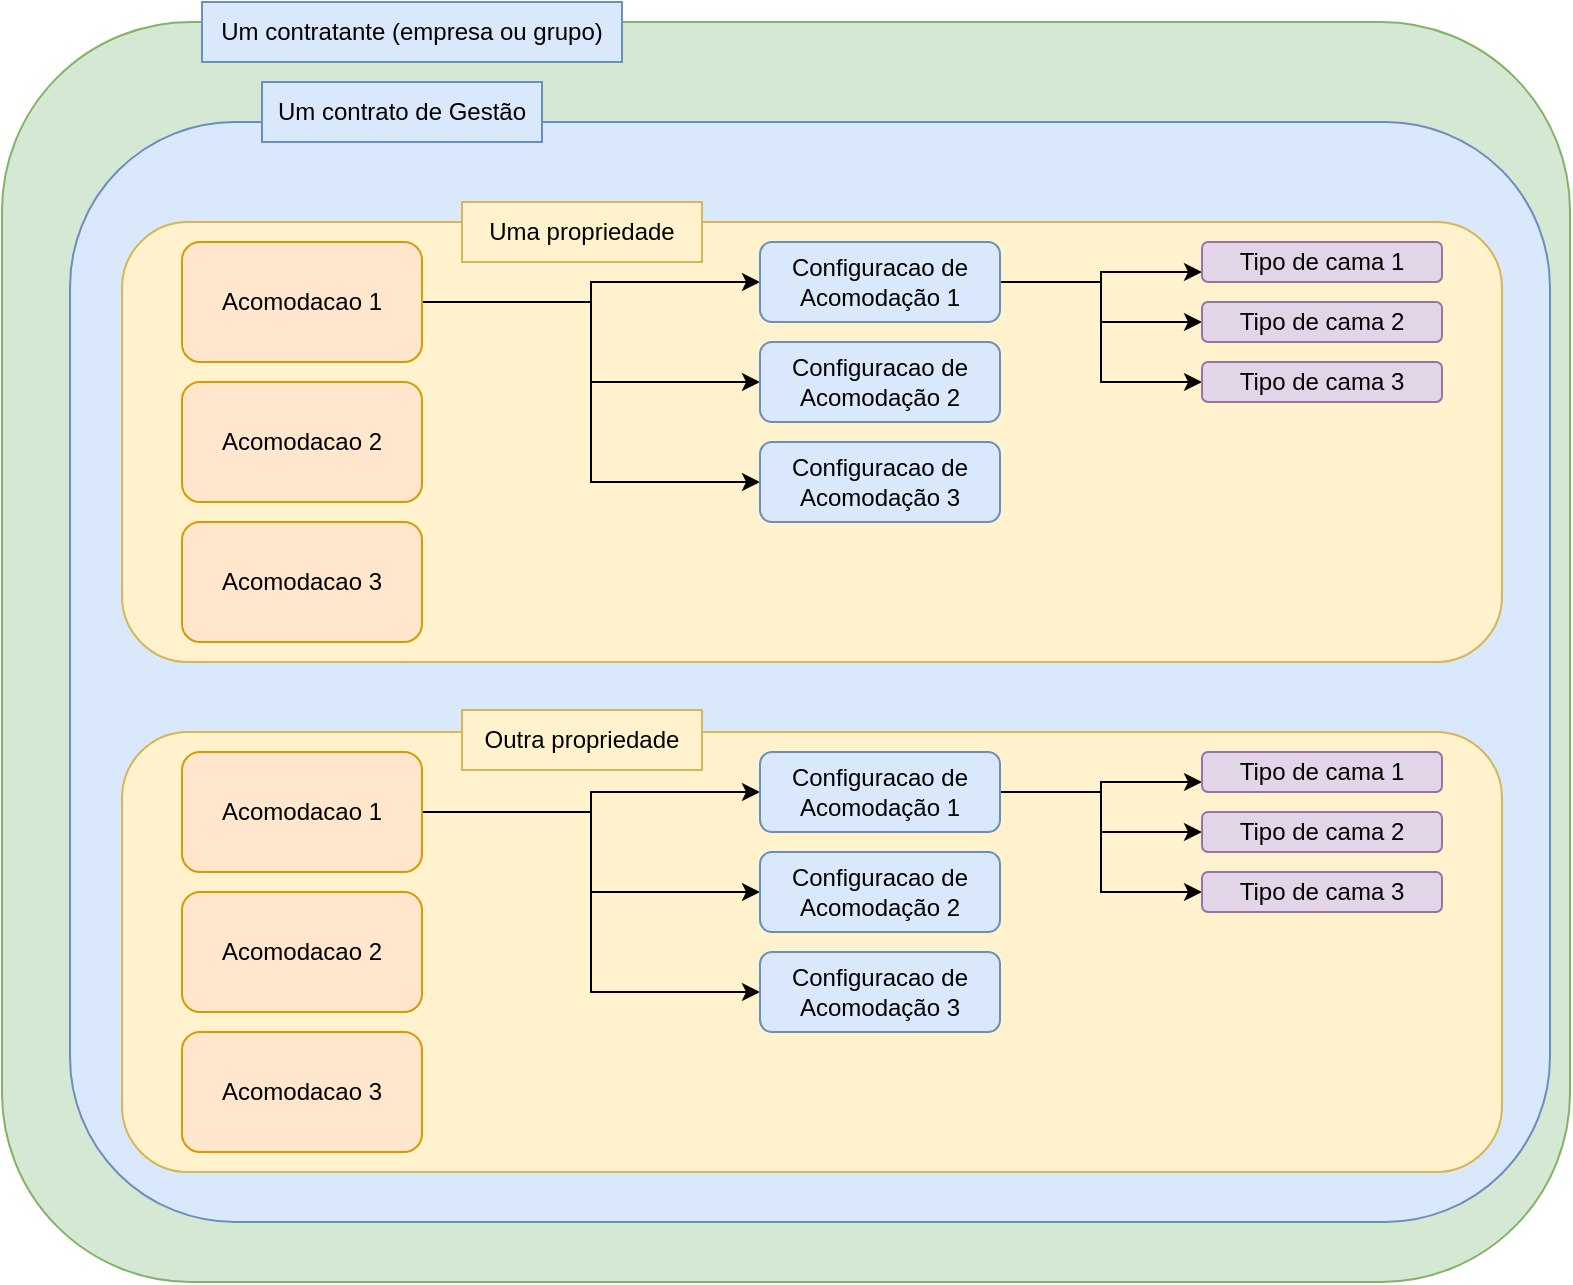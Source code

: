 <mxfile version="24.7.8">
  <diagram name="Página-1" id="bzNBxCzF1qFJ-Q7jRz6z">
    <mxGraphModel dx="987" dy="585" grid="1" gridSize="10" guides="1" tooltips="1" connect="1" arrows="1" fold="1" page="1" pageScale="1" pageWidth="827" pageHeight="1169" math="0" shadow="0">
      <root>
        <mxCell id="0" />
        <mxCell id="1" parent="0" />
        <mxCell id="Z4XfltfonYbvwZVMahgY-47" value="" style="rounded=1;whiteSpace=wrap;html=1;fillColor=#d5e8d4;strokeColor=#82b366;" vertex="1" parent="1">
          <mxGeometry x="30" y="70" width="784" height="630" as="geometry" />
        </mxCell>
        <mxCell id="Z4XfltfonYbvwZVMahgY-44" value="" style="rounded=1;whiteSpace=wrap;html=1;fillColor=#dae8fc;strokeColor=#6c8ebf;" vertex="1" parent="1">
          <mxGeometry x="64" y="120" width="740" height="550" as="geometry" />
        </mxCell>
        <mxCell id="Z4XfltfonYbvwZVMahgY-8" value="" style="rounded=1;whiteSpace=wrap;html=1;fillColor=#fff2cc;strokeColor=#d6b656;" vertex="1" parent="1">
          <mxGeometry x="90" y="170" width="690" height="220" as="geometry" />
        </mxCell>
        <mxCell id="Z4XfltfonYbvwZVMahgY-5" value="Uma propriedade" style="text;html=1;align=center;verticalAlign=middle;whiteSpace=wrap;rounded=0;fillColor=#fff2cc;strokeColor=#d6b656;" vertex="1" parent="1">
          <mxGeometry x="260" y="160" width="120" height="30" as="geometry" />
        </mxCell>
        <mxCell id="Z4XfltfonYbvwZVMahgY-15" style="edgeStyle=orthogonalEdgeStyle;rounded=0;orthogonalLoop=1;jettySize=auto;html=1;" edge="1" parent="1" source="Z4XfltfonYbvwZVMahgY-9" target="Z4XfltfonYbvwZVMahgY-12">
          <mxGeometry relative="1" as="geometry" />
        </mxCell>
        <mxCell id="Z4XfltfonYbvwZVMahgY-17" style="edgeStyle=orthogonalEdgeStyle;rounded=0;orthogonalLoop=1;jettySize=auto;html=1;entryX=0;entryY=0.5;entryDx=0;entryDy=0;" edge="1" parent="1" source="Z4XfltfonYbvwZVMahgY-9" target="Z4XfltfonYbvwZVMahgY-14">
          <mxGeometry relative="1" as="geometry" />
        </mxCell>
        <mxCell id="Z4XfltfonYbvwZVMahgY-18" style="edgeStyle=orthogonalEdgeStyle;rounded=0;orthogonalLoop=1;jettySize=auto;html=1;entryX=0;entryY=0.5;entryDx=0;entryDy=0;" edge="1" parent="1" source="Z4XfltfonYbvwZVMahgY-9" target="Z4XfltfonYbvwZVMahgY-13">
          <mxGeometry relative="1" as="geometry" />
        </mxCell>
        <mxCell id="Z4XfltfonYbvwZVMahgY-9" value="Acomodacao 1" style="rounded=1;whiteSpace=wrap;html=1;fillColor=#ffe6cc;strokeColor=#d79b00;" vertex="1" parent="1">
          <mxGeometry x="120" y="180" width="120" height="60" as="geometry" />
        </mxCell>
        <mxCell id="Z4XfltfonYbvwZVMahgY-10" value="Acomodacao 2" style="rounded=1;whiteSpace=wrap;html=1;fillColor=#ffe6cc;strokeColor=#d79b00;" vertex="1" parent="1">
          <mxGeometry x="120" y="250" width="120" height="60" as="geometry" />
        </mxCell>
        <mxCell id="Z4XfltfonYbvwZVMahgY-11" value="Acomodacao 3" style="rounded=1;whiteSpace=wrap;html=1;fillColor=#ffe6cc;strokeColor=#d79b00;" vertex="1" parent="1">
          <mxGeometry x="120" y="320" width="120" height="60" as="geometry" />
        </mxCell>
        <mxCell id="Z4XfltfonYbvwZVMahgY-23" style="edgeStyle=orthogonalEdgeStyle;rounded=0;orthogonalLoop=1;jettySize=auto;html=1;entryX=0;entryY=0.75;entryDx=0;entryDy=0;" edge="1" parent="1" source="Z4XfltfonYbvwZVMahgY-12" target="Z4XfltfonYbvwZVMahgY-19">
          <mxGeometry relative="1" as="geometry" />
        </mxCell>
        <mxCell id="Z4XfltfonYbvwZVMahgY-24" style="edgeStyle=orthogonalEdgeStyle;rounded=0;orthogonalLoop=1;jettySize=auto;html=1;" edge="1" parent="1" source="Z4XfltfonYbvwZVMahgY-12" target="Z4XfltfonYbvwZVMahgY-20">
          <mxGeometry relative="1" as="geometry" />
        </mxCell>
        <mxCell id="Z4XfltfonYbvwZVMahgY-25" style="edgeStyle=orthogonalEdgeStyle;rounded=0;orthogonalLoop=1;jettySize=auto;html=1;entryX=0;entryY=0.5;entryDx=0;entryDy=0;" edge="1" parent="1" source="Z4XfltfonYbvwZVMahgY-12" target="Z4XfltfonYbvwZVMahgY-21">
          <mxGeometry relative="1" as="geometry" />
        </mxCell>
        <mxCell id="Z4XfltfonYbvwZVMahgY-12" value="Configuracao de Acomodação 1" style="rounded=1;whiteSpace=wrap;html=1;fillColor=#dae8fc;strokeColor=#6c8ebf;" vertex="1" parent="1">
          <mxGeometry x="409" y="180" width="120" height="40" as="geometry" />
        </mxCell>
        <mxCell id="Z4XfltfonYbvwZVMahgY-13" value="Configuracao de Acomodação 2" style="rounded=1;whiteSpace=wrap;html=1;fillColor=#dae8fc;strokeColor=#6c8ebf;" vertex="1" parent="1">
          <mxGeometry x="409" y="230" width="120" height="40" as="geometry" />
        </mxCell>
        <mxCell id="Z4XfltfonYbvwZVMahgY-14" value="Configuracao de Acomodação 3" style="rounded=1;whiteSpace=wrap;html=1;fillColor=#dae8fc;strokeColor=#6c8ebf;" vertex="1" parent="1">
          <mxGeometry x="409" y="280" width="120" height="40" as="geometry" />
        </mxCell>
        <mxCell id="Z4XfltfonYbvwZVMahgY-19" value="Tipo de cama 1" style="rounded=1;whiteSpace=wrap;html=1;fillColor=#e1d5e7;strokeColor=#9673a6;" vertex="1" parent="1">
          <mxGeometry x="630" y="180" width="120" height="20" as="geometry" />
        </mxCell>
        <mxCell id="Z4XfltfonYbvwZVMahgY-20" value="Tipo de cama 2" style="rounded=1;whiteSpace=wrap;html=1;fillColor=#e1d5e7;strokeColor=#9673a6;" vertex="1" parent="1">
          <mxGeometry x="630" y="210" width="120" height="20" as="geometry" />
        </mxCell>
        <mxCell id="Z4XfltfonYbvwZVMahgY-21" value="Tipo de cama 3" style="rounded=1;whiteSpace=wrap;html=1;fillColor=#e1d5e7;strokeColor=#9673a6;" vertex="1" parent="1">
          <mxGeometry x="630" y="240" width="120" height="20" as="geometry" />
        </mxCell>
        <mxCell id="Z4XfltfonYbvwZVMahgY-27" value="" style="rounded=1;whiteSpace=wrap;html=1;fillColor=#fff2cc;strokeColor=#d6b656;" vertex="1" parent="1">
          <mxGeometry x="90" y="425" width="690" height="220" as="geometry" />
        </mxCell>
        <mxCell id="Z4XfltfonYbvwZVMahgY-28" style="edgeStyle=orthogonalEdgeStyle;rounded=0;orthogonalLoop=1;jettySize=auto;html=1;" edge="1" parent="1" source="Z4XfltfonYbvwZVMahgY-31" target="Z4XfltfonYbvwZVMahgY-37">
          <mxGeometry relative="1" as="geometry" />
        </mxCell>
        <mxCell id="Z4XfltfonYbvwZVMahgY-29" style="edgeStyle=orthogonalEdgeStyle;rounded=0;orthogonalLoop=1;jettySize=auto;html=1;entryX=0;entryY=0.5;entryDx=0;entryDy=0;" edge="1" parent="1" source="Z4XfltfonYbvwZVMahgY-31" target="Z4XfltfonYbvwZVMahgY-39">
          <mxGeometry relative="1" as="geometry" />
        </mxCell>
        <mxCell id="Z4XfltfonYbvwZVMahgY-30" style="edgeStyle=orthogonalEdgeStyle;rounded=0;orthogonalLoop=1;jettySize=auto;html=1;entryX=0;entryY=0.5;entryDx=0;entryDy=0;" edge="1" parent="1" source="Z4XfltfonYbvwZVMahgY-31" target="Z4XfltfonYbvwZVMahgY-38">
          <mxGeometry relative="1" as="geometry" />
        </mxCell>
        <mxCell id="Z4XfltfonYbvwZVMahgY-31" value="Acomodacao 1" style="rounded=1;whiteSpace=wrap;html=1;fillColor=#ffe6cc;strokeColor=#d79b00;" vertex="1" parent="1">
          <mxGeometry x="120" y="435" width="120" height="60" as="geometry" />
        </mxCell>
        <mxCell id="Z4XfltfonYbvwZVMahgY-32" value="Acomodacao 2" style="rounded=1;whiteSpace=wrap;html=1;fillColor=#ffe6cc;strokeColor=#d79b00;" vertex="1" parent="1">
          <mxGeometry x="120" y="505" width="120" height="60" as="geometry" />
        </mxCell>
        <mxCell id="Z4XfltfonYbvwZVMahgY-33" value="Acomodacao 3" style="rounded=1;whiteSpace=wrap;html=1;fillColor=#ffe6cc;strokeColor=#d79b00;" vertex="1" parent="1">
          <mxGeometry x="120" y="575" width="120" height="60" as="geometry" />
        </mxCell>
        <mxCell id="Z4XfltfonYbvwZVMahgY-34" style="edgeStyle=orthogonalEdgeStyle;rounded=0;orthogonalLoop=1;jettySize=auto;html=1;entryX=0;entryY=0.75;entryDx=0;entryDy=0;" edge="1" parent="1" source="Z4XfltfonYbvwZVMahgY-37" target="Z4XfltfonYbvwZVMahgY-40">
          <mxGeometry relative="1" as="geometry" />
        </mxCell>
        <mxCell id="Z4XfltfonYbvwZVMahgY-35" style="edgeStyle=orthogonalEdgeStyle;rounded=0;orthogonalLoop=1;jettySize=auto;html=1;" edge="1" parent="1" source="Z4XfltfonYbvwZVMahgY-37" target="Z4XfltfonYbvwZVMahgY-41">
          <mxGeometry relative="1" as="geometry" />
        </mxCell>
        <mxCell id="Z4XfltfonYbvwZVMahgY-36" style="edgeStyle=orthogonalEdgeStyle;rounded=0;orthogonalLoop=1;jettySize=auto;html=1;entryX=0;entryY=0.5;entryDx=0;entryDy=0;" edge="1" parent="1" source="Z4XfltfonYbvwZVMahgY-37" target="Z4XfltfonYbvwZVMahgY-42">
          <mxGeometry relative="1" as="geometry" />
        </mxCell>
        <mxCell id="Z4XfltfonYbvwZVMahgY-37" value="Configuracao de Acomodação 1" style="rounded=1;whiteSpace=wrap;html=1;fillColor=#dae8fc;strokeColor=#6c8ebf;" vertex="1" parent="1">
          <mxGeometry x="409" y="435" width="120" height="40" as="geometry" />
        </mxCell>
        <mxCell id="Z4XfltfonYbvwZVMahgY-38" value="Configuracao de Acomodação 2" style="rounded=1;whiteSpace=wrap;html=1;fillColor=#dae8fc;strokeColor=#6c8ebf;" vertex="1" parent="1">
          <mxGeometry x="409" y="485" width="120" height="40" as="geometry" />
        </mxCell>
        <mxCell id="Z4XfltfonYbvwZVMahgY-39" value="Configuracao de Acomodação 3" style="rounded=1;whiteSpace=wrap;html=1;fillColor=#dae8fc;strokeColor=#6c8ebf;" vertex="1" parent="1">
          <mxGeometry x="409" y="535" width="120" height="40" as="geometry" />
        </mxCell>
        <mxCell id="Z4XfltfonYbvwZVMahgY-40" value="Tipo de cama 1" style="rounded=1;whiteSpace=wrap;html=1;fillColor=#e1d5e7;strokeColor=#9673a6;" vertex="1" parent="1">
          <mxGeometry x="630" y="435" width="120" height="20" as="geometry" />
        </mxCell>
        <mxCell id="Z4XfltfonYbvwZVMahgY-41" value="Tipo de cama 2" style="rounded=1;whiteSpace=wrap;html=1;fillColor=#e1d5e7;strokeColor=#9673a6;" vertex="1" parent="1">
          <mxGeometry x="630" y="465" width="120" height="20" as="geometry" />
        </mxCell>
        <mxCell id="Z4XfltfonYbvwZVMahgY-42" value="Tipo de cama 3" style="rounded=1;whiteSpace=wrap;html=1;fillColor=#e1d5e7;strokeColor=#9673a6;" vertex="1" parent="1">
          <mxGeometry x="630" y="495" width="120" height="20" as="geometry" />
        </mxCell>
        <mxCell id="Z4XfltfonYbvwZVMahgY-43" value="Outra propriedade" style="text;html=1;align=center;verticalAlign=middle;whiteSpace=wrap;rounded=0;fillColor=#fff2cc;strokeColor=#d6b656;" vertex="1" parent="1">
          <mxGeometry x="260" y="414" width="120" height="30" as="geometry" />
        </mxCell>
        <mxCell id="Z4XfltfonYbvwZVMahgY-45" value="Um contrato de Gestão" style="text;html=1;align=center;verticalAlign=middle;whiteSpace=wrap;rounded=0;fillColor=#dae8fc;strokeColor=#6c8ebf;" vertex="1" parent="1">
          <mxGeometry x="160" y="100" width="140" height="30" as="geometry" />
        </mxCell>
        <mxCell id="Z4XfltfonYbvwZVMahgY-48" value="Um contratante (empresa ou grupo)" style="text;html=1;align=center;verticalAlign=middle;whiteSpace=wrap;rounded=0;fillColor=#dae8fc;strokeColor=#6c8ebf;" vertex="1" parent="1">
          <mxGeometry x="130" y="60" width="210" height="30" as="geometry" />
        </mxCell>
      </root>
    </mxGraphModel>
  </diagram>
</mxfile>

